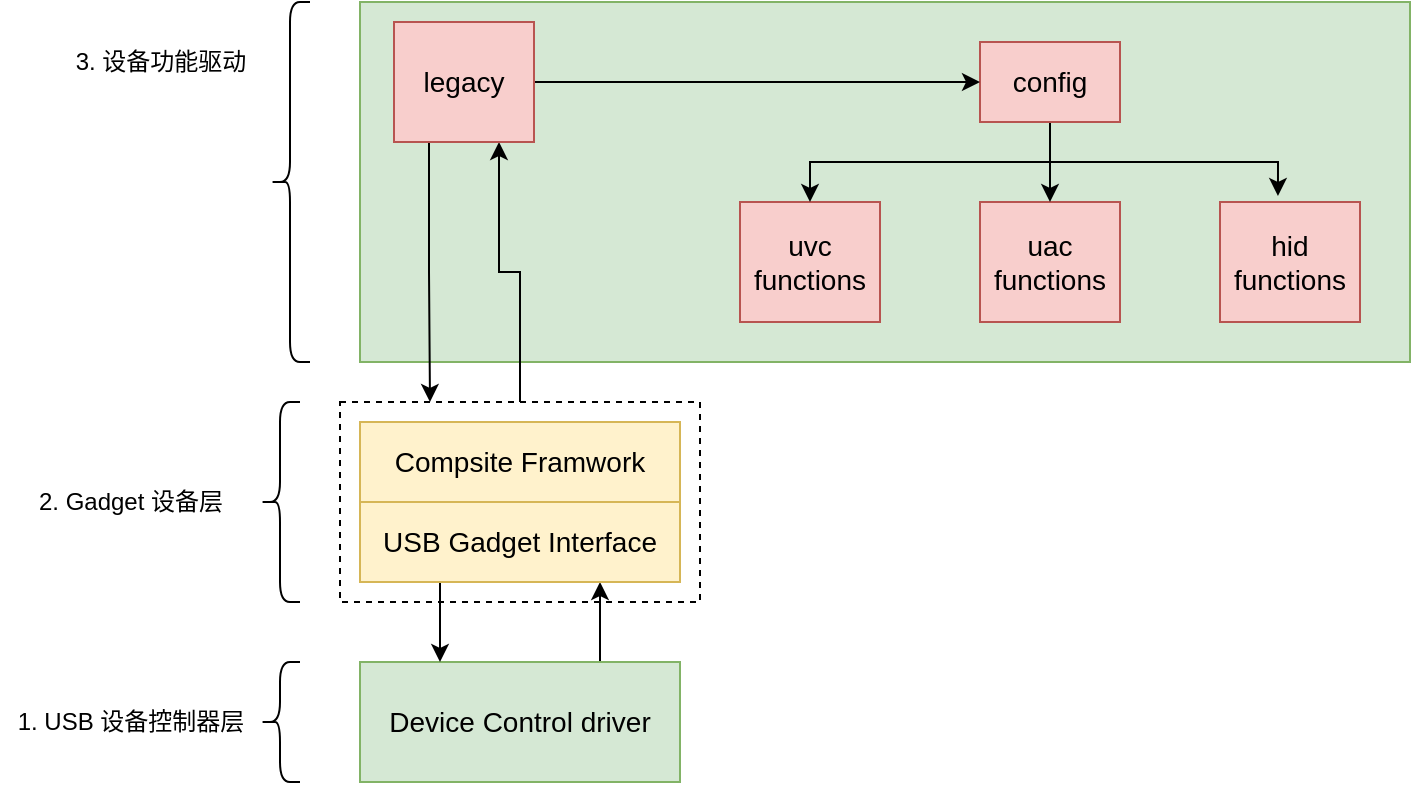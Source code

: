 <mxfile version="14.6.1" type="github">
  <diagram id="XuPZVXMPF0Wgs9ThkzH2" name="第 1 页">
    <mxGraphModel dx="868" dy="394" grid="1" gridSize="10" guides="1" tooltips="1" connect="1" arrows="1" fold="1" page="1" pageScale="1" pageWidth="1169" pageHeight="827" math="0" shadow="0">
      <root>
        <mxCell id="0" />
        <mxCell id="1" parent="0" />
        <mxCell id="hvpfxD74B7z-zombw1iz-32" value="" style="rounded=0;whiteSpace=wrap;html=1;fillColor=#d5e8d4;strokeColor=#82b366;" vertex="1" parent="1">
          <mxGeometry x="610" y="60" width="525" height="180" as="geometry" />
        </mxCell>
        <mxCell id="hvpfxD74B7z-zombw1iz-43" style="edgeStyle=orthogonalEdgeStyle;rounded=0;orthogonalLoop=1;jettySize=auto;html=1;exitX=0.5;exitY=0;exitDx=0;exitDy=0;entryX=0.75;entryY=1;entryDx=0;entryDy=0;" edge="1" parent="1" source="hvpfxD74B7z-zombw1iz-2" target="hvpfxD74B7z-zombw1iz-17">
          <mxGeometry relative="1" as="geometry" />
        </mxCell>
        <mxCell id="hvpfxD74B7z-zombw1iz-2" value="" style="rounded=0;whiteSpace=wrap;html=1;fillColor=none;dashed=1;" vertex="1" parent="1">
          <mxGeometry x="600" y="260" width="180" height="100" as="geometry" />
        </mxCell>
        <mxCell id="hvpfxD74B7z-zombw1iz-4" value="&lt;font style=&quot;font-size: 14px&quot;&gt;Compsite Framwork&lt;br&gt;&lt;/font&gt;" style="rounded=0;whiteSpace=wrap;html=1;fillColor=#fff2cc;strokeColor=#d6b656;" vertex="1" parent="1">
          <mxGeometry x="610" y="270" width="160" height="40" as="geometry" />
        </mxCell>
        <mxCell id="hvpfxD74B7z-zombw1iz-5" style="edgeStyle=orthogonalEdgeStyle;rounded=0;orthogonalLoop=1;jettySize=auto;html=1;exitX=0.75;exitY=0;exitDx=0;exitDy=0;entryX=0.75;entryY=1;entryDx=0;entryDy=0;" edge="1" parent="1" source="hvpfxD74B7z-zombw1iz-6" target="hvpfxD74B7z-zombw1iz-8">
          <mxGeometry relative="1" as="geometry" />
        </mxCell>
        <mxCell id="hvpfxD74B7z-zombw1iz-6" value="&lt;font style=&quot;font-size: 14px&quot;&gt;Device Control driver&lt;br&gt;&lt;/font&gt;" style="rounded=0;whiteSpace=wrap;html=1;fillColor=#d5e8d4;strokeColor=#82b366;" vertex="1" parent="1">
          <mxGeometry x="610" y="390" width="160" height="60" as="geometry" />
        </mxCell>
        <mxCell id="hvpfxD74B7z-zombw1iz-7" style="edgeStyle=orthogonalEdgeStyle;rounded=0;orthogonalLoop=1;jettySize=auto;html=1;exitX=0.25;exitY=1;exitDx=0;exitDy=0;entryX=0.25;entryY=0;entryDx=0;entryDy=0;" edge="1" parent="1" source="hvpfxD74B7z-zombw1iz-8" target="hvpfxD74B7z-zombw1iz-6">
          <mxGeometry relative="1" as="geometry" />
        </mxCell>
        <mxCell id="hvpfxD74B7z-zombw1iz-8" value="&lt;font style=&quot;font-size: 14px&quot;&gt;USB Gadget Interface&lt;br&gt;&lt;/font&gt;" style="rounded=0;whiteSpace=wrap;html=1;fillColor=#fff2cc;strokeColor=#d6b656;" vertex="1" parent="1">
          <mxGeometry x="610" y="310" width="160" height="40" as="geometry" />
        </mxCell>
        <mxCell id="hvpfxD74B7z-zombw1iz-9" value="" style="shape=curlyBracket;whiteSpace=wrap;html=1;rounded=1;fillColor=none;" vertex="1" parent="1">
          <mxGeometry x="560" y="260" width="20" height="100" as="geometry" />
        </mxCell>
        <mxCell id="hvpfxD74B7z-zombw1iz-10" value="" style="shape=curlyBracket;whiteSpace=wrap;html=1;rounded=1;fillColor=none;" vertex="1" parent="1">
          <mxGeometry x="560" y="390" width="20" height="60" as="geometry" />
        </mxCell>
        <mxCell id="hvpfxD74B7z-zombw1iz-11" value="" style="shape=curlyBracket;whiteSpace=wrap;html=1;rounded=1;fillColor=none;" vertex="1" parent="1">
          <mxGeometry x="565" y="60" width="20" height="180" as="geometry" />
        </mxCell>
        <mxCell id="hvpfxD74B7z-zombw1iz-13" value="2. Gadget 设备层" style="text;html=1;align=center;verticalAlign=middle;resizable=0;points=[];autosize=1;strokeColor=none;" vertex="1" parent="1">
          <mxGeometry x="440" y="300" width="110" height="20" as="geometry" />
        </mxCell>
        <mxCell id="hvpfxD74B7z-zombw1iz-14" value="3. 设备功能驱动" style="text;html=1;align=center;verticalAlign=middle;resizable=0;points=[];autosize=1;strokeColor=none;" vertex="1" parent="1">
          <mxGeometry x="460" y="80" width="100" height="20" as="geometry" />
        </mxCell>
        <mxCell id="hvpfxD74B7z-zombw1iz-18" value="&lt;font style=&quot;font-size: 14px&quot;&gt;hid&lt;br&gt;functions&lt;br&gt;&lt;/font&gt;" style="rounded=0;whiteSpace=wrap;html=1;fillColor=#f8cecc;strokeColor=#b85450;" vertex="1" parent="1">
          <mxGeometry x="1040" y="160" width="70" height="60" as="geometry" />
        </mxCell>
        <mxCell id="hvpfxD74B7z-zombw1iz-25" value="&lt;font style=&quot;font-size: 14px&quot;&gt;uac&lt;br&gt;functions&lt;br&gt;&lt;/font&gt;" style="rounded=0;whiteSpace=wrap;html=1;fillColor=#f8cecc;strokeColor=#b85450;" vertex="1" parent="1">
          <mxGeometry x="920" y="160" width="70" height="60" as="geometry" />
        </mxCell>
        <mxCell id="hvpfxD74B7z-zombw1iz-26" value="&lt;font style=&quot;font-size: 14px&quot;&gt;uvc&lt;br&gt;functions&lt;br&gt;&lt;/font&gt;" style="rounded=0;whiteSpace=wrap;html=1;fillColor=#f8cecc;strokeColor=#b85450;" vertex="1" parent="1">
          <mxGeometry x="800" y="160" width="70" height="60" as="geometry" />
        </mxCell>
        <mxCell id="hvpfxD74B7z-zombw1iz-29" style="edgeStyle=orthogonalEdgeStyle;rounded=0;orthogonalLoop=1;jettySize=auto;html=1;exitX=0.5;exitY=1;exitDx=0;exitDy=0;entryX=0.5;entryY=0;entryDx=0;entryDy=0;" edge="1" parent="1" source="hvpfxD74B7z-zombw1iz-27" target="hvpfxD74B7z-zombw1iz-26">
          <mxGeometry relative="1" as="geometry" />
        </mxCell>
        <mxCell id="hvpfxD74B7z-zombw1iz-30" style="edgeStyle=orthogonalEdgeStyle;rounded=0;orthogonalLoop=1;jettySize=auto;html=1;exitX=0.5;exitY=1;exitDx=0;exitDy=0;entryX=0.5;entryY=0;entryDx=0;entryDy=0;" edge="1" parent="1" source="hvpfxD74B7z-zombw1iz-27" target="hvpfxD74B7z-zombw1iz-25">
          <mxGeometry relative="1" as="geometry" />
        </mxCell>
        <mxCell id="hvpfxD74B7z-zombw1iz-31" style="edgeStyle=orthogonalEdgeStyle;rounded=0;orthogonalLoop=1;jettySize=auto;html=1;exitX=0.5;exitY=1;exitDx=0;exitDy=0;entryX=0.414;entryY=-0.05;entryDx=0;entryDy=0;entryPerimeter=0;" edge="1" parent="1" source="hvpfxD74B7z-zombw1iz-27" target="hvpfxD74B7z-zombw1iz-18">
          <mxGeometry relative="1" as="geometry" />
        </mxCell>
        <mxCell id="hvpfxD74B7z-zombw1iz-27" value="&lt;font style=&quot;font-size: 14px&quot;&gt;config&lt;br&gt;&lt;/font&gt;" style="rounded=0;whiteSpace=wrap;html=1;fillColor=#f8cecc;strokeColor=#b85450;" vertex="1" parent="1">
          <mxGeometry x="920" y="80" width="70" height="40" as="geometry" />
        </mxCell>
        <mxCell id="hvpfxD74B7z-zombw1iz-28" style="edgeStyle=orthogonalEdgeStyle;rounded=0;orthogonalLoop=1;jettySize=auto;html=1;exitX=1;exitY=0.5;exitDx=0;exitDy=0;entryX=0;entryY=0.5;entryDx=0;entryDy=0;" edge="1" parent="1" source="hvpfxD74B7z-zombw1iz-17" target="hvpfxD74B7z-zombw1iz-27">
          <mxGeometry relative="1" as="geometry" />
        </mxCell>
        <mxCell id="hvpfxD74B7z-zombw1iz-41" style="edgeStyle=orthogonalEdgeStyle;rounded=0;orthogonalLoop=1;jettySize=auto;html=1;exitX=0.25;exitY=1;exitDx=0;exitDy=0;entryX=0.25;entryY=0;entryDx=0;entryDy=0;" edge="1" parent="1" source="hvpfxD74B7z-zombw1iz-17" target="hvpfxD74B7z-zombw1iz-2">
          <mxGeometry relative="1" as="geometry" />
        </mxCell>
        <mxCell id="hvpfxD74B7z-zombw1iz-17" value="&lt;font style=&quot;font-size: 14px&quot;&gt;legacy&lt;br&gt;&lt;/font&gt;" style="rounded=0;whiteSpace=wrap;html=1;fillColor=#f8cecc;strokeColor=#b85450;" vertex="1" parent="1">
          <mxGeometry x="627" y="70" width="70" height="60" as="geometry" />
        </mxCell>
        <mxCell id="hvpfxD74B7z-zombw1iz-44" value="1. USB 设备控制器层" style="text;html=1;align=center;verticalAlign=middle;resizable=0;points=[];autosize=1;strokeColor=none;" vertex="1" parent="1">
          <mxGeometry x="430" y="410" width="130" height="20" as="geometry" />
        </mxCell>
      </root>
    </mxGraphModel>
  </diagram>
</mxfile>
